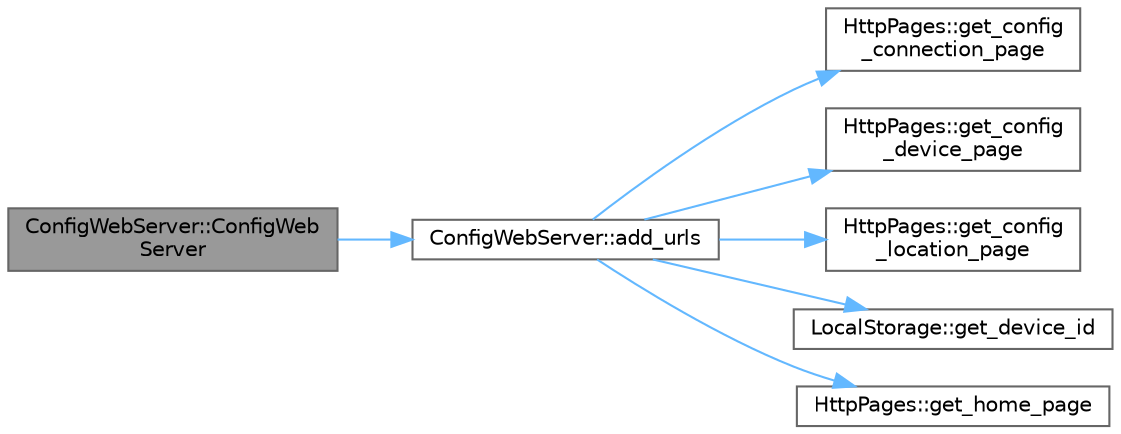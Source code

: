 digraph "ConfigWebServer::ConfigWebServer"
{
 // LATEX_PDF_SIZE
  bgcolor="transparent";
  edge [fontname=Helvetica,fontsize=10,labelfontname=Helvetica,labelfontsize=10];
  node [fontname=Helvetica,fontsize=10,shape=box,height=0.2,width=0.4];
  rankdir="LR";
  Node1 [id="Node000001",label="ConfigWebServer::ConfigWeb\lServer",height=0.2,width=0.4,color="gray40", fillcolor="grey60", style="filled", fontcolor="black",tooltip=" "];
  Node1 -> Node2 [id="edge7_Node000001_Node000002",color="steelblue1",style="solid",tooltip=" "];
  Node2 [id="Node000002",label="ConfigWebServer::add_urls",height=0.2,width=0.4,color="grey40", fillcolor="white", style="filled",URL="$class_config_web_server.html#a35c4374f69f6421d8c2ec61934f2c092",tooltip=" "];
  Node2 -> Node3 [id="edge8_Node000002_Node000003",color="steelblue1",style="solid",tooltip=" "];
  Node3 [id="Node000003",label="HttpPages::get_config\l_connection_page",height=0.2,width=0.4,color="grey40", fillcolor="white", style="filled",URL="$class_http_pages.html#a71db1b40789f4ad547741bc3b5a4b9a2",tooltip=" "];
  Node2 -> Node4 [id="edge9_Node000002_Node000004",color="steelblue1",style="solid",tooltip=" "];
  Node4 [id="Node000004",label="HttpPages::get_config\l_device_page",height=0.2,width=0.4,color="grey40", fillcolor="white", style="filled",URL="$class_http_pages.html#a699f3b010b822aeef2cf40f0d865038c",tooltip=" "];
  Node2 -> Node5 [id="edge10_Node000002_Node000005",color="steelblue1",style="solid",tooltip=" "];
  Node5 [id="Node000005",label="HttpPages::get_config\l_location_page",height=0.2,width=0.4,color="grey40", fillcolor="white", style="filled",URL="$class_http_pages.html#a75dc19ae45871ef3dfc2c412fe520862",tooltip=" "];
  Node2 -> Node6 [id="edge11_Node000002_Node000006",color="steelblue1",style="solid",tooltip=" "];
  Node6 [id="Node000006",label="LocalStorage::get_device_id",height=0.2,width=0.4,color="grey40", fillcolor="white", style="filled",URL="$class_local_storage.html#a21a006de02dc8ab7f3a47aafeb894f65",tooltip=" "];
  Node2 -> Node7 [id="edge12_Node000002_Node000007",color="steelblue1",style="solid",tooltip=" "];
  Node7 [id="Node000007",label="HttpPages::get_home_page",height=0.2,width=0.4,color="grey40", fillcolor="white", style="filled",URL="$class_http_pages.html#a1d1d7cd02d52ee3802c8a968777d4c51",tooltip=" "];
}
